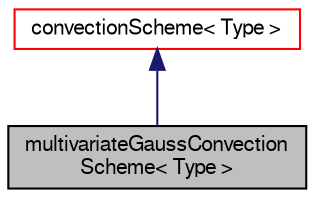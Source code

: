 digraph "multivariateGaussConvectionScheme&lt; Type &gt;"
{
  bgcolor="transparent";
  edge [fontname="FreeSans",fontsize="10",labelfontname="FreeSans",labelfontsize="10"];
  node [fontname="FreeSans",fontsize="10",shape=record];
  Node3 [label="multivariateGaussConvection\lScheme\< Type \>",height=0.2,width=0.4,color="black", fillcolor="grey75", style="filled", fontcolor="black"];
  Node4 -> Node3 [dir="back",color="midnightblue",fontsize="10",style="solid",fontname="FreeSans"];
  Node4 [label="convectionScheme\< Type \>",height=0.2,width=0.4,color="red",URL="$a22442.html",tooltip="Abstract base class for convection schemes. "];
}

